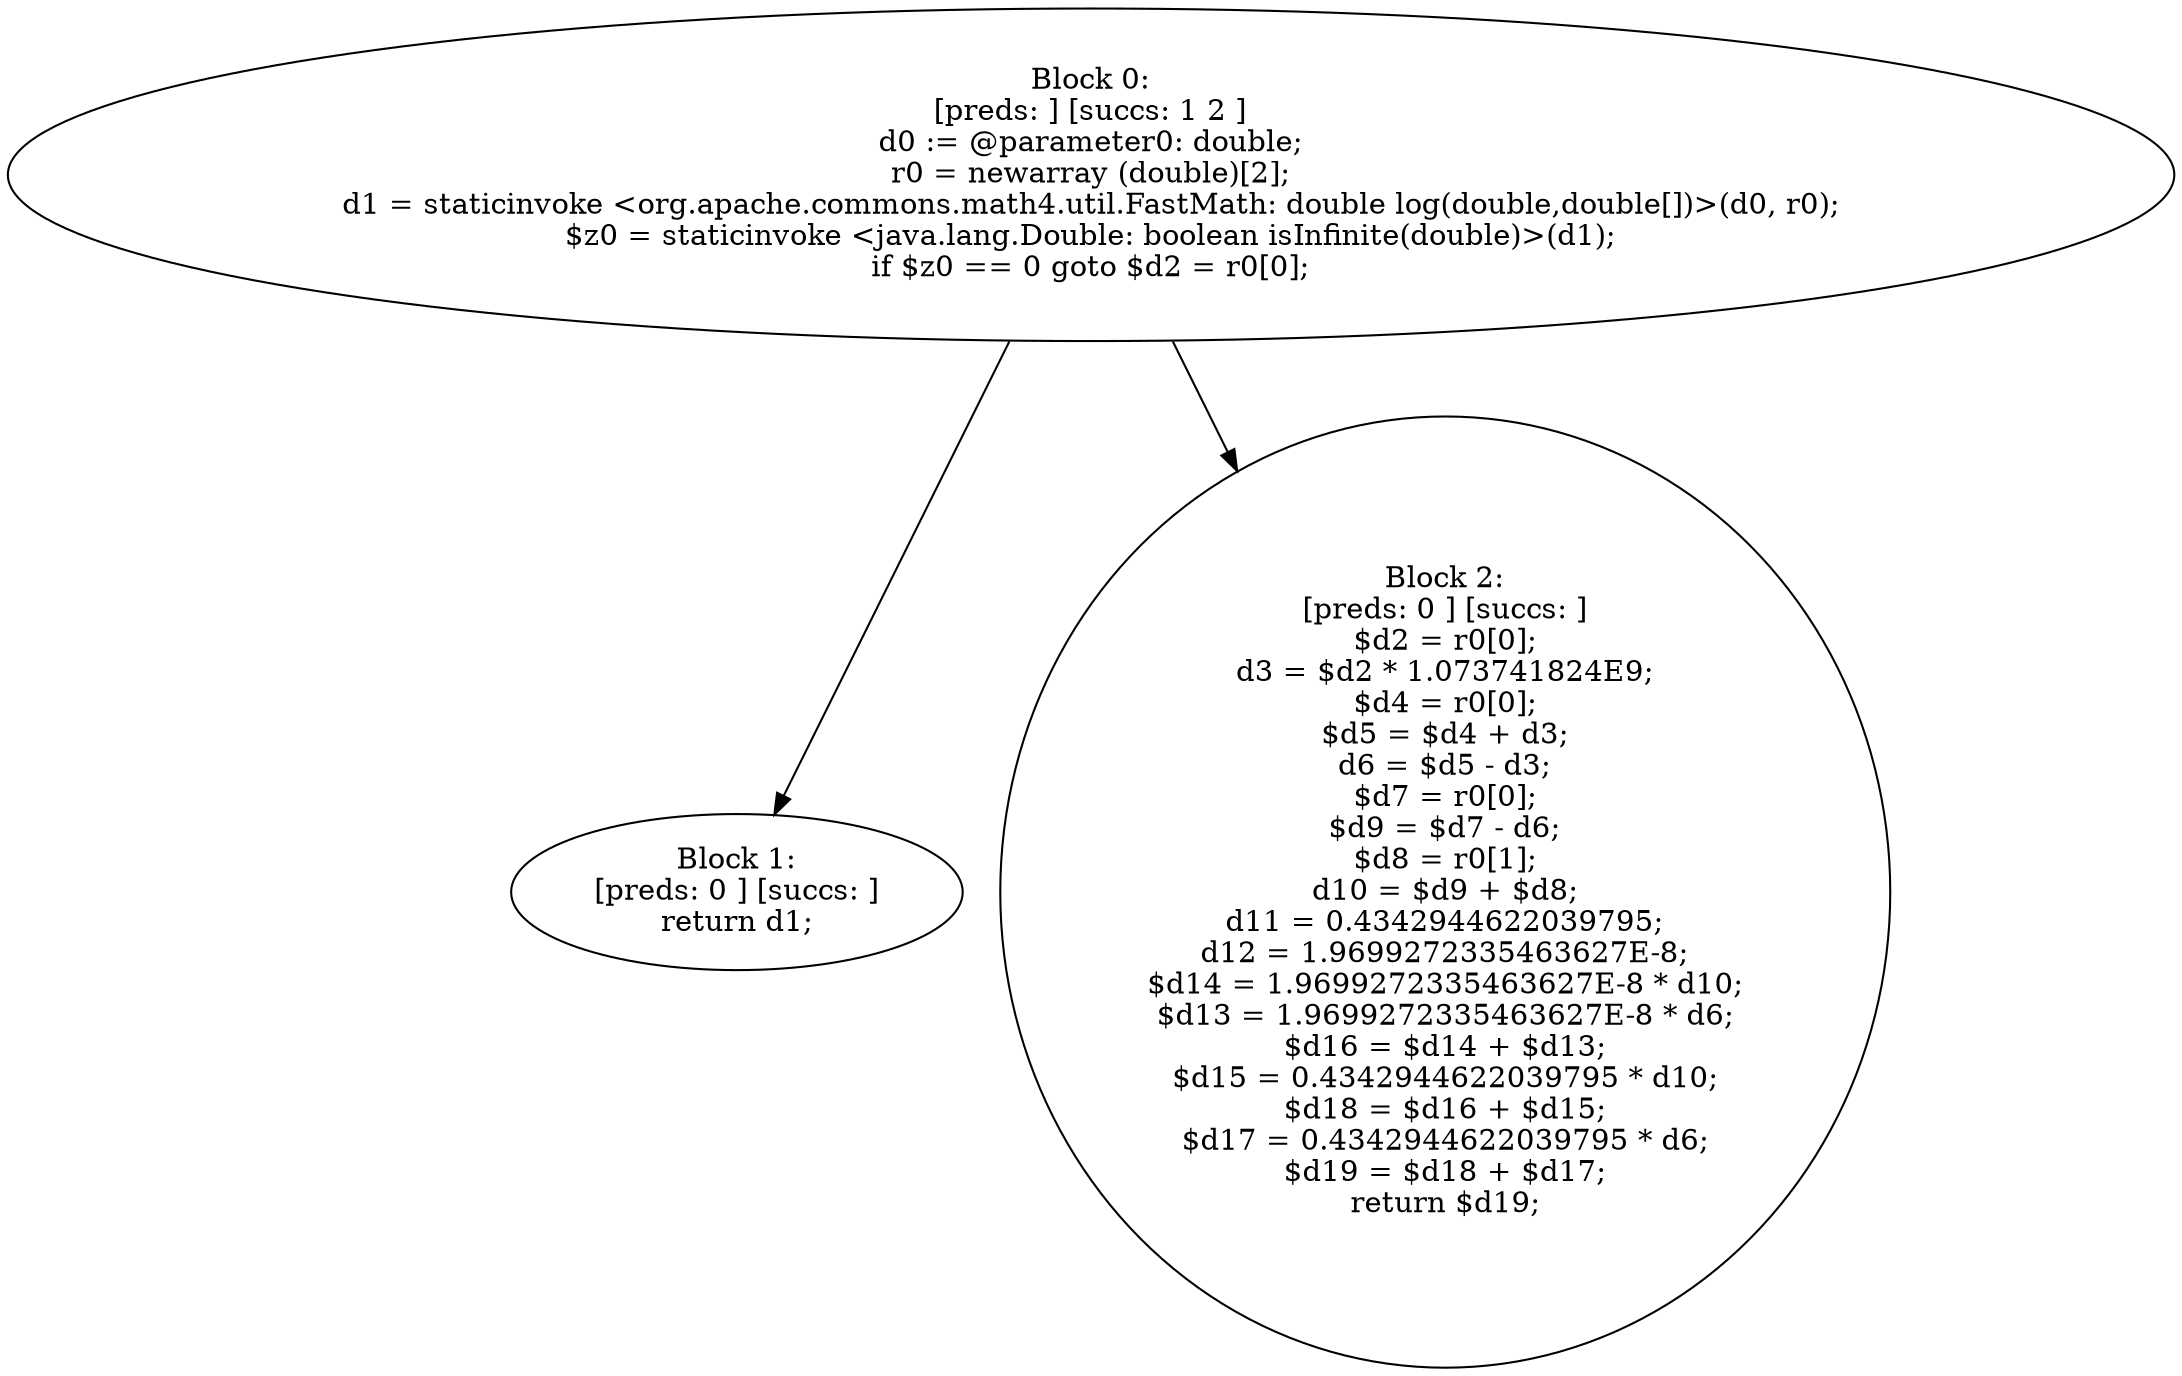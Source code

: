 digraph "unitGraph" {
    "Block 0:
[preds: ] [succs: 1 2 ]
d0 := @parameter0: double;
r0 = newarray (double)[2];
d1 = staticinvoke <org.apache.commons.math4.util.FastMath: double log(double,double[])>(d0, r0);
$z0 = staticinvoke <java.lang.Double: boolean isInfinite(double)>(d1);
if $z0 == 0 goto $d2 = r0[0];
"
    "Block 1:
[preds: 0 ] [succs: ]
return d1;
"
    "Block 2:
[preds: 0 ] [succs: ]
$d2 = r0[0];
d3 = $d2 * 1.073741824E9;
$d4 = r0[0];
$d5 = $d4 + d3;
d6 = $d5 - d3;
$d7 = r0[0];
$d9 = $d7 - d6;
$d8 = r0[1];
d10 = $d9 + $d8;
d11 = 0.4342944622039795;
d12 = 1.9699272335463627E-8;
$d14 = 1.9699272335463627E-8 * d10;
$d13 = 1.9699272335463627E-8 * d6;
$d16 = $d14 + $d13;
$d15 = 0.4342944622039795 * d10;
$d18 = $d16 + $d15;
$d17 = 0.4342944622039795 * d6;
$d19 = $d18 + $d17;
return $d19;
"
    "Block 0:
[preds: ] [succs: 1 2 ]
d0 := @parameter0: double;
r0 = newarray (double)[2];
d1 = staticinvoke <org.apache.commons.math4.util.FastMath: double log(double,double[])>(d0, r0);
$z0 = staticinvoke <java.lang.Double: boolean isInfinite(double)>(d1);
if $z0 == 0 goto $d2 = r0[0];
"->"Block 1:
[preds: 0 ] [succs: ]
return d1;
";
    "Block 0:
[preds: ] [succs: 1 2 ]
d0 := @parameter0: double;
r0 = newarray (double)[2];
d1 = staticinvoke <org.apache.commons.math4.util.FastMath: double log(double,double[])>(d0, r0);
$z0 = staticinvoke <java.lang.Double: boolean isInfinite(double)>(d1);
if $z0 == 0 goto $d2 = r0[0];
"->"Block 2:
[preds: 0 ] [succs: ]
$d2 = r0[0];
d3 = $d2 * 1.073741824E9;
$d4 = r0[0];
$d5 = $d4 + d3;
d6 = $d5 - d3;
$d7 = r0[0];
$d9 = $d7 - d6;
$d8 = r0[1];
d10 = $d9 + $d8;
d11 = 0.4342944622039795;
d12 = 1.9699272335463627E-8;
$d14 = 1.9699272335463627E-8 * d10;
$d13 = 1.9699272335463627E-8 * d6;
$d16 = $d14 + $d13;
$d15 = 0.4342944622039795 * d10;
$d18 = $d16 + $d15;
$d17 = 0.4342944622039795 * d6;
$d19 = $d18 + $d17;
return $d19;
";
}
